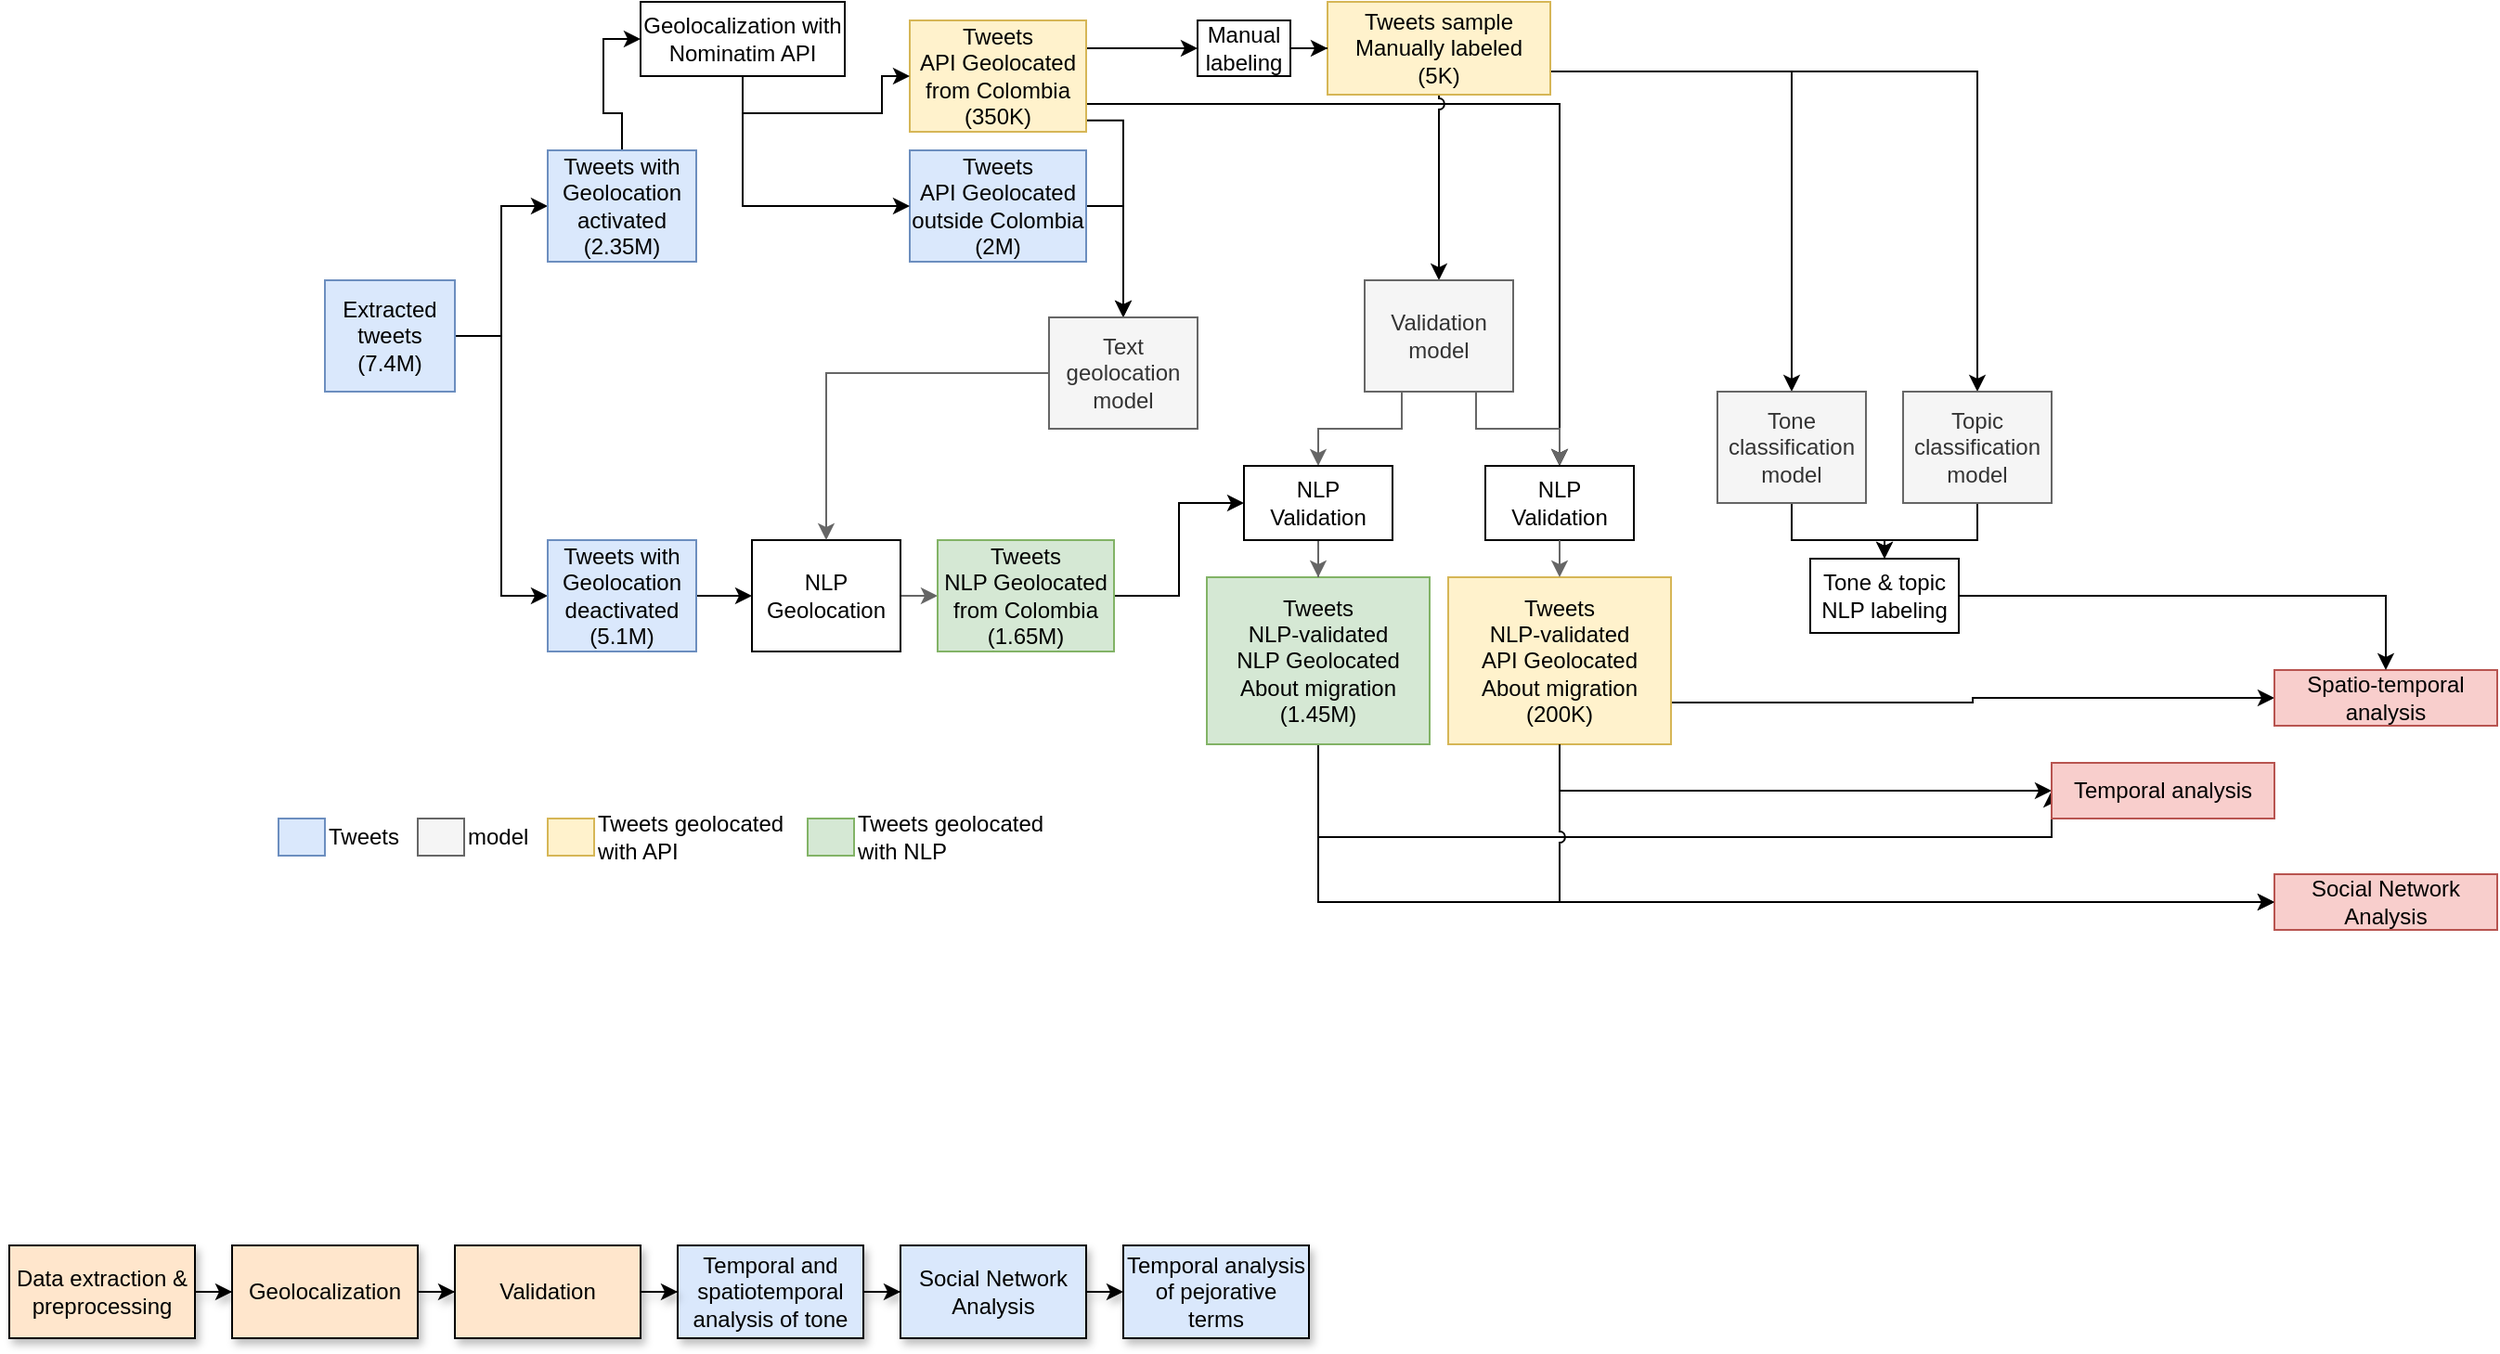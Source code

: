 <mxfile version="24.2.5" type="device">
  <diagram name="Page-1" id="wULaLUWAllJN972GKIQw">
    <mxGraphModel dx="923" dy="321" grid="1" gridSize="10" guides="1" tooltips="1" connect="1" arrows="1" fold="1" page="0" pageScale="1" pageWidth="850" pageHeight="1100" background="#FFFFFF" math="0" shadow="0">
      <root>
        <mxCell id="0" />
        <mxCell id="1" parent="0" />
        <mxCell id="f8Yj5r3hGB6JCbBgkd2k-5" style="edgeStyle=orthogonalEdgeStyle;rounded=0;orthogonalLoop=1;jettySize=auto;html=1;exitX=1;exitY=0.5;exitDx=0;exitDy=0;entryX=0;entryY=0.5;entryDx=0;entryDy=0;fontFamily=Helvetica;fixDash=0;" edge="1" parent="1" source="f8Yj5r3hGB6JCbBgkd2k-1" target="f8Yj5r3hGB6JCbBgkd2k-3">
          <mxGeometry relative="1" as="geometry" />
        </mxCell>
        <mxCell id="f8Yj5r3hGB6JCbBgkd2k-6" style="edgeStyle=orthogonalEdgeStyle;rounded=0;orthogonalLoop=1;jettySize=auto;html=1;exitX=1;exitY=0.5;exitDx=0;exitDy=0;entryX=0;entryY=0.5;entryDx=0;entryDy=0;fontFamily=Helvetica;fixDash=0;" edge="1" parent="1" source="f8Yj5r3hGB6JCbBgkd2k-1" target="f8Yj5r3hGB6JCbBgkd2k-4">
          <mxGeometry relative="1" as="geometry" />
        </mxCell>
        <mxCell id="f8Yj5r3hGB6JCbBgkd2k-1" value="Extracted tweets&lt;div&gt;(7.4M)&lt;/div&gt;" style="rounded=0;whiteSpace=wrap;html=1;fillColor=#dae8fc;strokeColor=#6c8ebf;fontFamily=Helvetica;fixDash=0;" vertex="1" parent="1">
          <mxGeometry x="110" y="250" width="70" height="60" as="geometry" />
        </mxCell>
        <mxCell id="f8Yj5r3hGB6JCbBgkd2k-10" style="edgeStyle=orthogonalEdgeStyle;rounded=0;orthogonalLoop=1;jettySize=auto;html=1;exitX=0.5;exitY=0;exitDx=0;exitDy=0;entryX=0;entryY=0.5;entryDx=0;entryDy=0;fontFamily=Helvetica;fixDash=0;" edge="1" parent="1" source="f8Yj5r3hGB6JCbBgkd2k-3" target="f8Yj5r3hGB6JCbBgkd2k-13">
          <mxGeometry relative="1" as="geometry" />
        </mxCell>
        <mxCell id="f8Yj5r3hGB6JCbBgkd2k-3" value="&lt;div&gt;Tweets with Geolocation activated (2.35M)&lt;/div&gt;" style="rounded=0;whiteSpace=wrap;html=1;fillColor=#dae8fc;strokeColor=#6c8ebf;fontFamily=Helvetica;fixDash=0;" vertex="1" parent="1">
          <mxGeometry x="230" y="180" width="80" height="60" as="geometry" />
        </mxCell>
        <mxCell id="f8Yj5r3hGB6JCbBgkd2k-27" style="edgeStyle=orthogonalEdgeStyle;rounded=0;orthogonalLoop=1;jettySize=auto;html=1;fontFamily=Helvetica;fixDash=0;" edge="1" parent="1" source="f8Yj5r3hGB6JCbBgkd2k-4" target="f8Yj5r3hGB6JCbBgkd2k-21">
          <mxGeometry relative="1" as="geometry" />
        </mxCell>
        <mxCell id="f8Yj5r3hGB6JCbBgkd2k-4" value="&lt;div&gt;Tweets with Geolocation deactivated (5.1M)&lt;/div&gt;" style="rounded=0;whiteSpace=wrap;html=1;fillColor=#dae8fc;strokeColor=#6c8ebf;fontFamily=Helvetica;fixDash=0;" vertex="1" parent="1">
          <mxGeometry x="230" y="390" width="80" height="60" as="geometry" />
        </mxCell>
        <mxCell id="f8Yj5r3hGB6JCbBgkd2k-29" style="edgeStyle=orthogonalEdgeStyle;rounded=0;orthogonalLoop=1;jettySize=auto;html=1;exitX=0.998;exitY=0.898;exitDx=0;exitDy=0;fontFamily=Helvetica;fixDash=0;exitPerimeter=0;entryX=0.5;entryY=0;entryDx=0;entryDy=0;jumpStyle=arc;" edge="1" parent="1" source="f8Yj5r3hGB6JCbBgkd2k-7" target="f8Yj5r3hGB6JCbBgkd2k-22">
          <mxGeometry relative="1" as="geometry">
            <Array as="points">
              <mxPoint x="540" y="164" />
              <mxPoint x="540" y="270" />
            </Array>
          </mxGeometry>
        </mxCell>
        <mxCell id="f8Yj5r3hGB6JCbBgkd2k-30" style="edgeStyle=orthogonalEdgeStyle;rounded=0;orthogonalLoop=1;jettySize=auto;html=1;exitX=1;exitY=0.5;exitDx=0;exitDy=0;fontFamily=Helvetica;fixDash=0;jumpStyle=arc;" edge="1" parent="1" source="f8Yj5r3hGB6JCbBgkd2k-8" target="f8Yj5r3hGB6JCbBgkd2k-22">
          <mxGeometry relative="1" as="geometry" />
        </mxCell>
        <mxCell id="f8Yj5r3hGB6JCbBgkd2k-43" style="edgeStyle=orthogonalEdgeStyle;rounded=0;orthogonalLoop=1;jettySize=auto;html=1;exitX=1;exitY=0.25;exitDx=0;exitDy=0;entryX=0;entryY=0.5;entryDx=0;entryDy=0;enumerate=0;orthogonal=0;noJump=0;bendable=1;movable=1;fixDash=0;snapToPoint=0;" edge="1" parent="1" source="f8Yj5r3hGB6JCbBgkd2k-7" target="f8Yj5r3hGB6JCbBgkd2k-42">
          <mxGeometry relative="1" as="geometry" />
        </mxCell>
        <mxCell id="f8Yj5r3hGB6JCbBgkd2k-57" style="edgeStyle=orthogonalEdgeStyle;rounded=0;orthogonalLoop=1;jettySize=auto;html=1;entryX=0.5;entryY=0;entryDx=0;entryDy=0;noJump=0;flowAnimation=0;shadow=0;fixDash=0;exitX=1;exitY=0.75;exitDx=0;exitDy=0;snapToPoint=0;jumpStyle=arc;" edge="1" parent="1" source="f8Yj5r3hGB6JCbBgkd2k-7" target="f8Yj5r3hGB6JCbBgkd2k-55">
          <mxGeometry relative="1" as="geometry" />
        </mxCell>
        <mxCell id="f8Yj5r3hGB6JCbBgkd2k-7" value="&lt;div&gt;Tweets&lt;/div&gt;&lt;div&gt;API Geolocated from Colombia&lt;/div&gt;&lt;div&gt;(350K)&lt;/div&gt;" style="rounded=0;whiteSpace=wrap;html=1;fillColor=#fff2cc;strokeColor=#d6b656;fontFamily=Helvetica;fixDash=0;" vertex="1" parent="1">
          <mxGeometry x="425" y="110" width="95" height="60" as="geometry" />
        </mxCell>
        <mxCell id="f8Yj5r3hGB6JCbBgkd2k-8" value="&lt;div&gt;Tweets&lt;/div&gt;&lt;div&gt;API Geolocated outside Colombia&lt;/div&gt;&lt;div&gt;(2M)&lt;/div&gt;" style="rounded=0;whiteSpace=wrap;html=1;fillColor=#dae8fc;strokeColor=#6c8ebf;fontFamily=Helvetica;fixDash=0;" vertex="1" parent="1">
          <mxGeometry x="425" y="180" width="95" height="60" as="geometry" />
        </mxCell>
        <mxCell id="f8Yj5r3hGB6JCbBgkd2k-17" style="edgeStyle=orthogonalEdgeStyle;rounded=0;orthogonalLoop=1;jettySize=auto;html=1;exitX=0.5;exitY=1;exitDx=0;exitDy=0;entryX=0;entryY=0.5;entryDx=0;entryDy=0;fontFamily=Helvetica;fixDash=0;" edge="1" parent="1" source="f8Yj5r3hGB6JCbBgkd2k-13" target="f8Yj5r3hGB6JCbBgkd2k-8">
          <mxGeometry relative="1" as="geometry" />
        </mxCell>
        <mxCell id="f8Yj5r3hGB6JCbBgkd2k-19" style="edgeStyle=orthogonalEdgeStyle;rounded=0;orthogonalLoop=1;jettySize=auto;html=1;exitX=0.5;exitY=1;exitDx=0;exitDy=0;fontFamily=Helvetica;fixDash=0;" edge="1" parent="1" source="f8Yj5r3hGB6JCbBgkd2k-13" target="f8Yj5r3hGB6JCbBgkd2k-7">
          <mxGeometry relative="1" as="geometry" />
        </mxCell>
        <mxCell id="f8Yj5r3hGB6JCbBgkd2k-13" value="Geolocalization with Nominatim API" style="rounded=0;whiteSpace=wrap;html=1;fontFamily=Helvetica;fixDash=0;" vertex="1" parent="1">
          <mxGeometry x="280" y="100" width="110" height="40" as="geometry" />
        </mxCell>
        <mxCell id="f8Yj5r3hGB6JCbBgkd2k-28" style="edgeStyle=orthogonalEdgeStyle;rounded=0;orthogonalLoop=1;jettySize=auto;html=1;exitX=1;exitY=0.5;exitDx=0;exitDy=0;entryX=0;entryY=0.5;entryDx=0;entryDy=0;fontFamily=Helvetica;fixDash=0;fillColor=#f5f5f5;strokeColor=#666666;" edge="1" parent="1" source="f8Yj5r3hGB6JCbBgkd2k-21" target="f8Yj5r3hGB6JCbBgkd2k-26">
          <mxGeometry relative="1" as="geometry" />
        </mxCell>
        <mxCell id="f8Yj5r3hGB6JCbBgkd2k-21" value="&lt;div&gt;NLP Geolocation&lt;/div&gt;" style="rounded=0;whiteSpace=wrap;html=1;fontFamily=Helvetica;fixDash=0;" vertex="1" parent="1">
          <mxGeometry x="340" y="390" width="80" height="60" as="geometry" />
        </mxCell>
        <mxCell id="f8Yj5r3hGB6JCbBgkd2k-31" style="edgeStyle=orthogonalEdgeStyle;rounded=0;orthogonalLoop=1;jettySize=auto;html=1;fillColor=#f5f5f5;strokeColor=#666666;fontFamily=Helvetica;fixDash=0;" edge="1" parent="1" source="f8Yj5r3hGB6JCbBgkd2k-22" target="f8Yj5r3hGB6JCbBgkd2k-21">
          <mxGeometry relative="1" as="geometry" />
        </mxCell>
        <mxCell id="f8Yj5r3hGB6JCbBgkd2k-22" value="&lt;div&gt;Text geolocation model&lt;/div&gt;" style="rounded=0;whiteSpace=wrap;html=1;fillColor=#f5f5f5;strokeColor=#666666;fontFamily=Helvetica;fontColor=#333333;fixDash=0;" vertex="1" parent="1">
          <mxGeometry x="500" y="270" width="80" height="60" as="geometry" />
        </mxCell>
        <mxCell id="f8Yj5r3hGB6JCbBgkd2k-67" style="edgeStyle=orthogonalEdgeStyle;rounded=0;orthogonalLoop=1;jettySize=auto;html=1;entryX=0;entryY=0.5;entryDx=0;entryDy=0;" edge="1" parent="1" source="f8Yj5r3hGB6JCbBgkd2k-26" target="f8Yj5r3hGB6JCbBgkd2k-66">
          <mxGeometry relative="1" as="geometry" />
        </mxCell>
        <mxCell id="f8Yj5r3hGB6JCbBgkd2k-26" value="&lt;div&gt;Tweets&lt;/div&gt;&lt;div&gt;NLP Geolocated from Colombia&lt;/div&gt;&lt;div&gt;(1.65M)&lt;/div&gt;" style="rounded=0;whiteSpace=wrap;html=1;fillColor=#d5e8d4;strokeColor=#82b366;fontFamily=Helvetica;fixDash=0;" vertex="1" parent="1">
          <mxGeometry x="440" y="390" width="95" height="60" as="geometry" />
        </mxCell>
        <mxCell id="f8Yj5r3hGB6JCbBgkd2k-32" value="" style="rounded=0;whiteSpace=wrap;html=1;fillColor=#dae8fc;strokeColor=#6c8ebf;fontFamily=Helvetica;fixDash=0;" vertex="1" parent="1">
          <mxGeometry x="85" y="540" width="25" height="20" as="geometry" />
        </mxCell>
        <mxCell id="f8Yj5r3hGB6JCbBgkd2k-33" value="Tweets" style="text;html=1;align=left;verticalAlign=middle;whiteSpace=wrap;rounded=0;fontFamily=Helvetica;fixDash=0;" vertex="1" parent="1">
          <mxGeometry x="110" y="540" width="40" height="20" as="geometry" />
        </mxCell>
        <mxCell id="f8Yj5r3hGB6JCbBgkd2k-36" value="" style="rounded=0;whiteSpace=wrap;html=1;fillColor=#fff2cc;strokeColor=#d6b656;fontFamily=Helvetica;fixDash=0;" vertex="1" parent="1">
          <mxGeometry x="230" y="540" width="25" height="20" as="geometry" />
        </mxCell>
        <mxCell id="f8Yj5r3hGB6JCbBgkd2k-37" value="Tweets geolocated with API" style="text;html=1;align=left;verticalAlign=middle;whiteSpace=wrap;rounded=0;fontFamily=Helvetica;fixDash=0;" vertex="1" parent="1">
          <mxGeometry x="255" y="540" width="105" height="20" as="geometry" />
        </mxCell>
        <mxCell id="f8Yj5r3hGB6JCbBgkd2k-38" value="" style="rounded=0;whiteSpace=wrap;html=1;fillColor=#f5f5f5;strokeColor=#666666;fontFamily=Helvetica;fontColor=#333333;fixDash=0;" vertex="1" parent="1">
          <mxGeometry x="160" y="540" width="25" height="20" as="geometry" />
        </mxCell>
        <mxCell id="f8Yj5r3hGB6JCbBgkd2k-39" value="model" style="text;html=1;align=left;verticalAlign=middle;whiteSpace=wrap;rounded=0;fontFamily=Helvetica;fixDash=0;" vertex="1" parent="1">
          <mxGeometry x="185" y="540" width="45" height="20" as="geometry" />
        </mxCell>
        <mxCell id="f8Yj5r3hGB6JCbBgkd2k-53" style="edgeStyle=orthogonalEdgeStyle;rounded=0;orthogonalLoop=1;jettySize=auto;html=1;fixDash=0;jumpStyle=arc;" edge="1" parent="1" source="f8Yj5r3hGB6JCbBgkd2k-40" target="f8Yj5r3hGB6JCbBgkd2k-51">
          <mxGeometry relative="1" as="geometry" />
        </mxCell>
        <mxCell id="f8Yj5r3hGB6JCbBgkd2k-76" style="edgeStyle=orthogonalEdgeStyle;rounded=0;orthogonalLoop=1;jettySize=auto;html=1;exitX=1;exitY=0.75;exitDx=0;exitDy=0;" edge="1" parent="1" source="f8Yj5r3hGB6JCbBgkd2k-40" target="f8Yj5r3hGB6JCbBgkd2k-73">
          <mxGeometry relative="1" as="geometry" />
        </mxCell>
        <mxCell id="f8Yj5r3hGB6JCbBgkd2k-77" style="edgeStyle=orthogonalEdgeStyle;rounded=0;orthogonalLoop=1;jettySize=auto;html=1;exitX=1;exitY=0.75;exitDx=0;exitDy=0;" edge="1" parent="1" source="f8Yj5r3hGB6JCbBgkd2k-40" target="f8Yj5r3hGB6JCbBgkd2k-74">
          <mxGeometry relative="1" as="geometry" />
        </mxCell>
        <mxCell id="f8Yj5r3hGB6JCbBgkd2k-40" value="&lt;div&gt;Tweets sample&lt;/div&gt;&lt;div&gt;Manually labeled&lt;/div&gt;&lt;div&gt;(5K)&lt;br&gt;&lt;/div&gt;" style="rounded=0;whiteSpace=wrap;html=1;fillColor=#fff2cc;strokeColor=#d6b656;fontFamily=Helvetica;fixDash=0;" vertex="1" parent="1">
          <mxGeometry x="650" y="100" width="120" height="50" as="geometry" />
        </mxCell>
        <mxCell id="f8Yj5r3hGB6JCbBgkd2k-45" style="edgeStyle=orthogonalEdgeStyle;rounded=0;orthogonalLoop=1;jettySize=auto;html=1;fixDash=0;" edge="1" parent="1" source="f8Yj5r3hGB6JCbBgkd2k-42" target="f8Yj5r3hGB6JCbBgkd2k-40">
          <mxGeometry relative="1" as="geometry" />
        </mxCell>
        <mxCell id="f8Yj5r3hGB6JCbBgkd2k-42" value="Manual labeling" style="rounded=0;whiteSpace=wrap;html=1;fontFamily=Helvetica;fixDash=0;" vertex="1" parent="1">
          <mxGeometry x="580" y="110" width="50" height="30" as="geometry" />
        </mxCell>
        <mxCell id="f8Yj5r3hGB6JCbBgkd2k-49" value="" style="rounded=0;whiteSpace=wrap;html=1;fillColor=#d5e8d4;strokeColor=#82b366;fontFamily=Helvetica;fixDash=0;" vertex="1" parent="1">
          <mxGeometry x="370" y="540" width="25" height="20" as="geometry" />
        </mxCell>
        <mxCell id="f8Yj5r3hGB6JCbBgkd2k-50" value="Tweets geolocated with NLP" style="text;html=1;align=left;verticalAlign=middle;whiteSpace=wrap;rounded=0;fontFamily=Helvetica;fixDash=0;" vertex="1" parent="1">
          <mxGeometry x="395" y="540" width="125" height="20" as="geometry" />
        </mxCell>
        <mxCell id="f8Yj5r3hGB6JCbBgkd2k-64" style="edgeStyle=orthogonalEdgeStyle;rounded=0;orthogonalLoop=1;jettySize=auto;html=1;entryX=0.5;entryY=0;entryDx=0;entryDy=0;fillColor=#f5f5f5;strokeColor=#666666;jumpStyle=arc;exitX=0.75;exitY=1;exitDx=0;exitDy=0;" edge="1" parent="1" source="f8Yj5r3hGB6JCbBgkd2k-51" target="f8Yj5r3hGB6JCbBgkd2k-55">
          <mxGeometry relative="1" as="geometry">
            <mxPoint x="790" y="270" as="targetPoint" />
          </mxGeometry>
        </mxCell>
        <mxCell id="f8Yj5r3hGB6JCbBgkd2k-69" style="edgeStyle=orthogonalEdgeStyle;rounded=0;orthogonalLoop=1;jettySize=auto;html=1;fillColor=#f5f5f5;strokeColor=#666666;jumpStyle=arc;exitX=0.25;exitY=1;exitDx=0;exitDy=0;" edge="1" parent="1" source="f8Yj5r3hGB6JCbBgkd2k-51" target="f8Yj5r3hGB6JCbBgkd2k-66">
          <mxGeometry relative="1" as="geometry" />
        </mxCell>
        <mxCell id="f8Yj5r3hGB6JCbBgkd2k-51" value="Validation model" style="rounded=0;whiteSpace=wrap;html=1;fillColor=#f5f5f5;strokeColor=#666666;fontFamily=Helvetica;fontColor=#333333;fixDash=0;" vertex="1" parent="1">
          <mxGeometry x="670" y="250" width="80" height="60" as="geometry" />
        </mxCell>
        <mxCell id="f8Yj5r3hGB6JCbBgkd2k-129" style="edgeStyle=orthogonalEdgeStyle;rounded=0;orthogonalLoop=1;jettySize=auto;html=1;exitX=1;exitY=0.75;exitDx=0;exitDy=0;entryX=0;entryY=0.5;entryDx=0;entryDy=0;" edge="1" parent="1" source="f8Yj5r3hGB6JCbBgkd2k-52" target="f8Yj5r3hGB6JCbBgkd2k-78">
          <mxGeometry relative="1" as="geometry" />
        </mxCell>
        <mxCell id="f8Yj5r3hGB6JCbBgkd2k-132" style="edgeStyle=orthogonalEdgeStyle;rounded=0;orthogonalLoop=1;jettySize=auto;html=1;exitX=0.5;exitY=1;exitDx=0;exitDy=0;entryX=0;entryY=0.5;entryDx=0;entryDy=0;" edge="1" parent="1" source="f8Yj5r3hGB6JCbBgkd2k-52" target="f8Yj5r3hGB6JCbBgkd2k-79">
          <mxGeometry relative="1" as="geometry" />
        </mxCell>
        <mxCell id="f8Yj5r3hGB6JCbBgkd2k-52" value="&lt;div&gt;Tweets&lt;/div&gt;&lt;div&gt;NLP-validated&lt;br&gt;API Geolocated&lt;/div&gt;&lt;div&gt;&lt;span style=&quot;background-color: initial;&quot;&gt;About migration&lt;/span&gt;&lt;br&gt;&lt;/div&gt;&lt;div&gt;(200K)&lt;br&gt;&lt;/div&gt;" style="rounded=0;whiteSpace=wrap;html=1;fillColor=#fff2cc;strokeColor=#d6b656;fontFamily=Helvetica;fixDash=0;" vertex="1" parent="1">
          <mxGeometry x="715" y="410" width="120" height="90" as="geometry" />
        </mxCell>
        <mxCell id="f8Yj5r3hGB6JCbBgkd2k-55" value="&lt;div&gt;NLP Validation&lt;/div&gt;" style="rounded=0;whiteSpace=wrap;html=1;fontFamily=Helvetica;fixDash=0;" vertex="1" parent="1">
          <mxGeometry x="735" y="350" width="80" height="40" as="geometry" />
        </mxCell>
        <mxCell id="f8Yj5r3hGB6JCbBgkd2k-104" style="edgeStyle=orthogonalEdgeStyle;rounded=0;orthogonalLoop=1;jettySize=auto;html=1;exitX=0.5;exitY=1;exitDx=0;exitDy=0;entryX=0;entryY=0.5;entryDx=0;entryDy=0;" edge="1" parent="1" source="f8Yj5r3hGB6JCbBgkd2k-58" target="f8Yj5r3hGB6JCbBgkd2k-80">
          <mxGeometry relative="1" as="geometry">
            <mxPoint x="645" y="550" as="targetPoint" />
          </mxGeometry>
        </mxCell>
        <mxCell id="f8Yj5r3hGB6JCbBgkd2k-134" style="edgeStyle=orthogonalEdgeStyle;rounded=0;orthogonalLoop=1;jettySize=auto;html=1;exitX=0.5;exitY=1;exitDx=0;exitDy=0;entryX=0;entryY=0.5;entryDx=0;entryDy=0;jumpStyle=arc;" edge="1" parent="1" source="f8Yj5r3hGB6JCbBgkd2k-58" target="f8Yj5r3hGB6JCbBgkd2k-79">
          <mxGeometry relative="1" as="geometry">
            <Array as="points">
              <mxPoint x="645" y="550" />
              <mxPoint x="1040" y="550" />
            </Array>
          </mxGeometry>
        </mxCell>
        <mxCell id="f8Yj5r3hGB6JCbBgkd2k-58" value="&lt;div&gt;Tweets&lt;/div&gt;&lt;div&gt;NLP-validated&lt;br&gt;NLP Geolocated&lt;/div&gt;&lt;div&gt;About migration&lt;/div&gt;&lt;div&gt;(1.45M)&lt;br&gt;&lt;/div&gt;" style="rounded=0;whiteSpace=wrap;html=1;fillColor=#d5e8d4;strokeColor=#82b366;fontFamily=Helvetica;fixDash=0;" vertex="1" parent="1">
          <mxGeometry x="585" y="410" width="120" height="90" as="geometry" />
        </mxCell>
        <mxCell id="f8Yj5r3hGB6JCbBgkd2k-63" style="edgeStyle=orthogonalEdgeStyle;rounded=0;orthogonalLoop=1;jettySize=auto;html=1;exitX=0.5;exitY=1;exitDx=0;exitDy=0;entryX=0.5;entryY=0;entryDx=0;entryDy=0;fillColor=#f5f5f5;strokeColor=#666666;" edge="1" parent="1" source="f8Yj5r3hGB6JCbBgkd2k-55" target="f8Yj5r3hGB6JCbBgkd2k-52">
          <mxGeometry relative="1" as="geometry" />
        </mxCell>
        <mxCell id="f8Yj5r3hGB6JCbBgkd2k-68" style="edgeStyle=orthogonalEdgeStyle;rounded=0;orthogonalLoop=1;jettySize=auto;html=1;fillColor=#f5f5f5;strokeColor=#666666;" edge="1" parent="1" source="f8Yj5r3hGB6JCbBgkd2k-66" target="f8Yj5r3hGB6JCbBgkd2k-58">
          <mxGeometry relative="1" as="geometry" />
        </mxCell>
        <mxCell id="f8Yj5r3hGB6JCbBgkd2k-66" value="&lt;div&gt;NLP Validation&lt;/div&gt;" style="rounded=0;whiteSpace=wrap;html=1;fontFamily=Helvetica;fixDash=0;" vertex="1" parent="1">
          <mxGeometry x="605" y="350" width="80" height="40" as="geometry" />
        </mxCell>
        <mxCell id="f8Yj5r3hGB6JCbBgkd2k-126" style="edgeStyle=orthogonalEdgeStyle;rounded=0;orthogonalLoop=1;jettySize=auto;html=1;exitX=0.5;exitY=1;exitDx=0;exitDy=0;entryX=0.5;entryY=0;entryDx=0;entryDy=0;" edge="1" parent="1" source="f8Yj5r3hGB6JCbBgkd2k-73" target="f8Yj5r3hGB6JCbBgkd2k-100">
          <mxGeometry relative="1" as="geometry" />
        </mxCell>
        <mxCell id="f8Yj5r3hGB6JCbBgkd2k-73" value="Tone classification model" style="rounded=0;whiteSpace=wrap;html=1;fillColor=#f5f5f5;strokeColor=#666666;fontFamily=Helvetica;fontColor=#333333;fixDash=0;" vertex="1" parent="1">
          <mxGeometry x="860" y="310" width="80" height="60" as="geometry" />
        </mxCell>
        <mxCell id="f8Yj5r3hGB6JCbBgkd2k-128" style="edgeStyle=orthogonalEdgeStyle;rounded=0;orthogonalLoop=1;jettySize=auto;html=1;exitX=0.5;exitY=1;exitDx=0;exitDy=0;entryX=0.5;entryY=0;entryDx=0;entryDy=0;" edge="1" parent="1" source="f8Yj5r3hGB6JCbBgkd2k-74" target="f8Yj5r3hGB6JCbBgkd2k-100">
          <mxGeometry relative="1" as="geometry" />
        </mxCell>
        <mxCell id="f8Yj5r3hGB6JCbBgkd2k-74" value="Topic classification model" style="rounded=0;whiteSpace=wrap;html=1;fillColor=#f5f5f5;strokeColor=#666666;fontFamily=Helvetica;fontColor=#333333;fixDash=0;" vertex="1" parent="1">
          <mxGeometry x="960" y="310" width="80" height="60" as="geometry" />
        </mxCell>
        <mxCell id="f8Yj5r3hGB6JCbBgkd2k-78" value="&lt;div&gt;Spatio-temporal analysis&lt;/div&gt;" style="rounded=0;whiteSpace=wrap;html=1;fillColor=#f8cecc;strokeColor=#b85450;fontFamily=Helvetica;fixDash=0;" vertex="1" parent="1">
          <mxGeometry x="1160" y="460" width="120" height="30" as="geometry" />
        </mxCell>
        <mxCell id="f8Yj5r3hGB6JCbBgkd2k-80" value="&lt;div&gt;Social Network Analysis&lt;/div&gt;" style="rounded=0;whiteSpace=wrap;html=1;fillColor=#f8cecc;strokeColor=#b85450;fontFamily=Helvetica;fixDash=0;" vertex="1" parent="1">
          <mxGeometry x="1160" y="570" width="120" height="30" as="geometry" />
        </mxCell>
        <mxCell id="f8Yj5r3hGB6JCbBgkd2k-79" value="&lt;div&gt;Temporal analysis&lt;/div&gt;" style="rounded=0;whiteSpace=wrap;html=1;fillColor=#f8cecc;strokeColor=#b85450;fontFamily=Helvetica;fixDash=0;" vertex="1" parent="1">
          <mxGeometry x="1040" y="510" width="120" height="30" as="geometry" />
        </mxCell>
        <mxCell id="f8Yj5r3hGB6JCbBgkd2k-131" style="edgeStyle=orthogonalEdgeStyle;rounded=0;orthogonalLoop=1;jettySize=auto;html=1;entryX=0.5;entryY=0;entryDx=0;entryDy=0;" edge="1" parent="1" source="f8Yj5r3hGB6JCbBgkd2k-100" target="f8Yj5r3hGB6JCbBgkd2k-78">
          <mxGeometry relative="1" as="geometry" />
        </mxCell>
        <mxCell id="f8Yj5r3hGB6JCbBgkd2k-100" value="Tone &amp;amp; topic NLP labeling" style="rounded=0;whiteSpace=wrap;html=1;fontFamily=Helvetica;fixDash=0;" vertex="1" parent="1">
          <mxGeometry x="910" y="400" width="80" height="40" as="geometry" />
        </mxCell>
        <mxCell id="f8Yj5r3hGB6JCbBgkd2k-133" style="edgeStyle=orthogonalEdgeStyle;rounded=0;orthogonalLoop=1;jettySize=auto;html=1;exitX=0.5;exitY=1;exitDx=0;exitDy=0;entryX=0;entryY=0.5;entryDx=0;entryDy=0;jumpStyle=arc;" edge="1" parent="1" source="f8Yj5r3hGB6JCbBgkd2k-52" target="f8Yj5r3hGB6JCbBgkd2k-80">
          <mxGeometry relative="1" as="geometry">
            <mxPoint x="655" y="510" as="sourcePoint" />
            <mxPoint x="1170" y="595" as="targetPoint" />
          </mxGeometry>
        </mxCell>
        <mxCell id="f8Yj5r3hGB6JCbBgkd2k-144" style="edgeStyle=orthogonalEdgeStyle;rounded=0;orthogonalLoop=1;jettySize=auto;html=1;fillColor=#ffe6cc;strokeColor=#000000;fontColor=default;shadow=1;backgroundOutline=0;metaEdit=0;movable=0;enumerate=0;comic=0;" edge="1" parent="1" source="f8Yj5r3hGB6JCbBgkd2k-135" target="f8Yj5r3hGB6JCbBgkd2k-142">
          <mxGeometry relative="1" as="geometry" />
        </mxCell>
        <mxCell id="f8Yj5r3hGB6JCbBgkd2k-135" value="&lt;div&gt;Data extraction &amp;amp; preprocessing&lt;/div&gt;" style="rounded=0;whiteSpace=wrap;html=1;fillColor=#ffe6cc;strokeColor=#000000;fontFamily=Helvetica;fixDash=0;shadow=1;backgroundOutline=0;metaEdit=0;movable=0;enumerate=0;comic=0;" vertex="1" parent="1">
          <mxGeometry x="-60" y="770" width="100" height="50" as="geometry" />
        </mxCell>
        <mxCell id="f8Yj5r3hGB6JCbBgkd2k-139" style="edgeStyle=orthogonalEdgeStyle;rounded=0;orthogonalLoop=1;jettySize=auto;html=1;entryX=0;entryY=0.5;entryDx=0;entryDy=0;fillColor=#dae8fc;strokeColor=#000000;fontColor=default;shadow=1;backgroundOutline=0;metaEdit=0;movable=0;enumerate=0;comic=0;" edge="1" parent="1" source="f8Yj5r3hGB6JCbBgkd2k-136" target="f8Yj5r3hGB6JCbBgkd2k-137">
          <mxGeometry relative="1" as="geometry" />
        </mxCell>
        <mxCell id="f8Yj5r3hGB6JCbBgkd2k-136" value="&lt;div&gt;Temporal and spatiotemporal analysis of tone&lt;/div&gt;" style="rounded=0;whiteSpace=wrap;html=1;fillColor=#dae8fc;strokeColor=#000000;fontFamily=Helvetica;fixDash=0;shadow=1;backgroundOutline=0;metaEdit=0;movable=0;enumerate=0;comic=0;" vertex="1" parent="1">
          <mxGeometry x="300" y="770" width="100" height="50" as="geometry" />
        </mxCell>
        <mxCell id="f8Yj5r3hGB6JCbBgkd2k-137" value="&lt;div&gt;Social Network Analysis&lt;/div&gt;" style="rounded=0;whiteSpace=wrap;html=1;fillColor=#dae8fc;strokeColor=#000000;fontFamily=Helvetica;fixDash=0;shadow=1;backgroundOutline=0;metaEdit=0;movable=0;enumerate=0;comic=0;" vertex="1" parent="1">
          <mxGeometry x="420" y="770" width="100" height="50" as="geometry" />
        </mxCell>
        <mxCell id="f8Yj5r3hGB6JCbBgkd2k-140" style="edgeStyle=orthogonalEdgeStyle;rounded=0;orthogonalLoop=1;jettySize=auto;html=1;entryX=0;entryY=0.5;entryDx=0;entryDy=0;exitX=1;exitY=0.5;exitDx=0;exitDy=0;fillColor=#dae8fc;strokeColor=#000000;fontColor=default;shadow=1;backgroundOutline=0;metaEdit=0;movable=0;enumerate=0;comic=0;" edge="1" parent="1" source="f8Yj5r3hGB6JCbBgkd2k-137" target="f8Yj5r3hGB6JCbBgkd2k-141">
          <mxGeometry relative="1" as="geometry">
            <mxPoint x="450" y="800" as="sourcePoint" />
            <mxPoint x="480" y="800" as="targetPoint" />
          </mxGeometry>
        </mxCell>
        <mxCell id="f8Yj5r3hGB6JCbBgkd2k-141" value="Temporal analysis of pejorative terms" style="rounded=0;whiteSpace=wrap;html=1;fillColor=#dae8fc;strokeColor=#000000;fontFamily=Helvetica;fixDash=0;shadow=1;backgroundOutline=0;metaEdit=0;movable=0;enumerate=0;comic=0;" vertex="1" parent="1">
          <mxGeometry x="540" y="770" width="100" height="50" as="geometry" />
        </mxCell>
        <mxCell id="f8Yj5r3hGB6JCbBgkd2k-145" style="edgeStyle=orthogonalEdgeStyle;rounded=0;orthogonalLoop=1;jettySize=auto;html=1;fillColor=#ffe6cc;strokeColor=#000000;fontColor=default;shadow=1;backgroundOutline=0;metaEdit=0;movable=0;enumerate=0;comic=0;" edge="1" parent="1" source="f8Yj5r3hGB6JCbBgkd2k-142" target="f8Yj5r3hGB6JCbBgkd2k-143">
          <mxGeometry relative="1" as="geometry" />
        </mxCell>
        <mxCell id="f8Yj5r3hGB6JCbBgkd2k-142" value="&lt;div&gt;Geolocalization&lt;/div&gt;" style="rounded=0;whiteSpace=wrap;html=1;fillColor=#ffe6cc;strokeColor=#000000;fontFamily=Helvetica;fixDash=0;shadow=1;backgroundOutline=0;metaEdit=0;movable=0;enumerate=0;comic=0;" vertex="1" parent="1">
          <mxGeometry x="60" y="770" width="100" height="50" as="geometry" />
        </mxCell>
        <mxCell id="f8Yj5r3hGB6JCbBgkd2k-146" style="edgeStyle=orthogonalEdgeStyle;rounded=0;orthogonalLoop=1;jettySize=auto;html=1;fillColor=#dae8fc;strokeColor=#000000;fontColor=default;shadow=1;backgroundOutline=0;metaEdit=0;movable=0;enumerate=0;comic=0;" edge="1" parent="1" source="f8Yj5r3hGB6JCbBgkd2k-143" target="f8Yj5r3hGB6JCbBgkd2k-136">
          <mxGeometry relative="1" as="geometry" />
        </mxCell>
        <mxCell id="f8Yj5r3hGB6JCbBgkd2k-143" value="&lt;div&gt;Validation&lt;/div&gt;" style="rounded=0;whiteSpace=wrap;html=1;fillColor=#ffe6cc;strokeColor=#000000;fontFamily=Helvetica;fixDash=0;shadow=1;backgroundOutline=0;metaEdit=0;movable=0;enumerate=0;comic=0;" vertex="1" parent="1">
          <mxGeometry x="180" y="770" width="100" height="50" as="geometry" />
        </mxCell>
      </root>
    </mxGraphModel>
  </diagram>
</mxfile>
